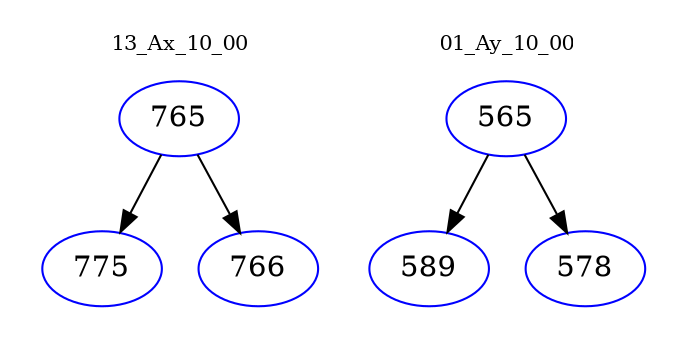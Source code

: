 digraph{
subgraph cluster_0 {
color = white
label = "13_Ax_10_00";
fontsize=10;
T0_765 [label="765", color="blue"]
T0_765 -> T0_775 [color="black"]
T0_775 [label="775", color="blue"]
T0_765 -> T0_766 [color="black"]
T0_766 [label="766", color="blue"]
}
subgraph cluster_1 {
color = white
label = "01_Ay_10_00";
fontsize=10;
T1_565 [label="565", color="blue"]
T1_565 -> T1_589 [color="black"]
T1_589 [label="589", color="blue"]
T1_565 -> T1_578 [color="black"]
T1_578 [label="578", color="blue"]
}
}
